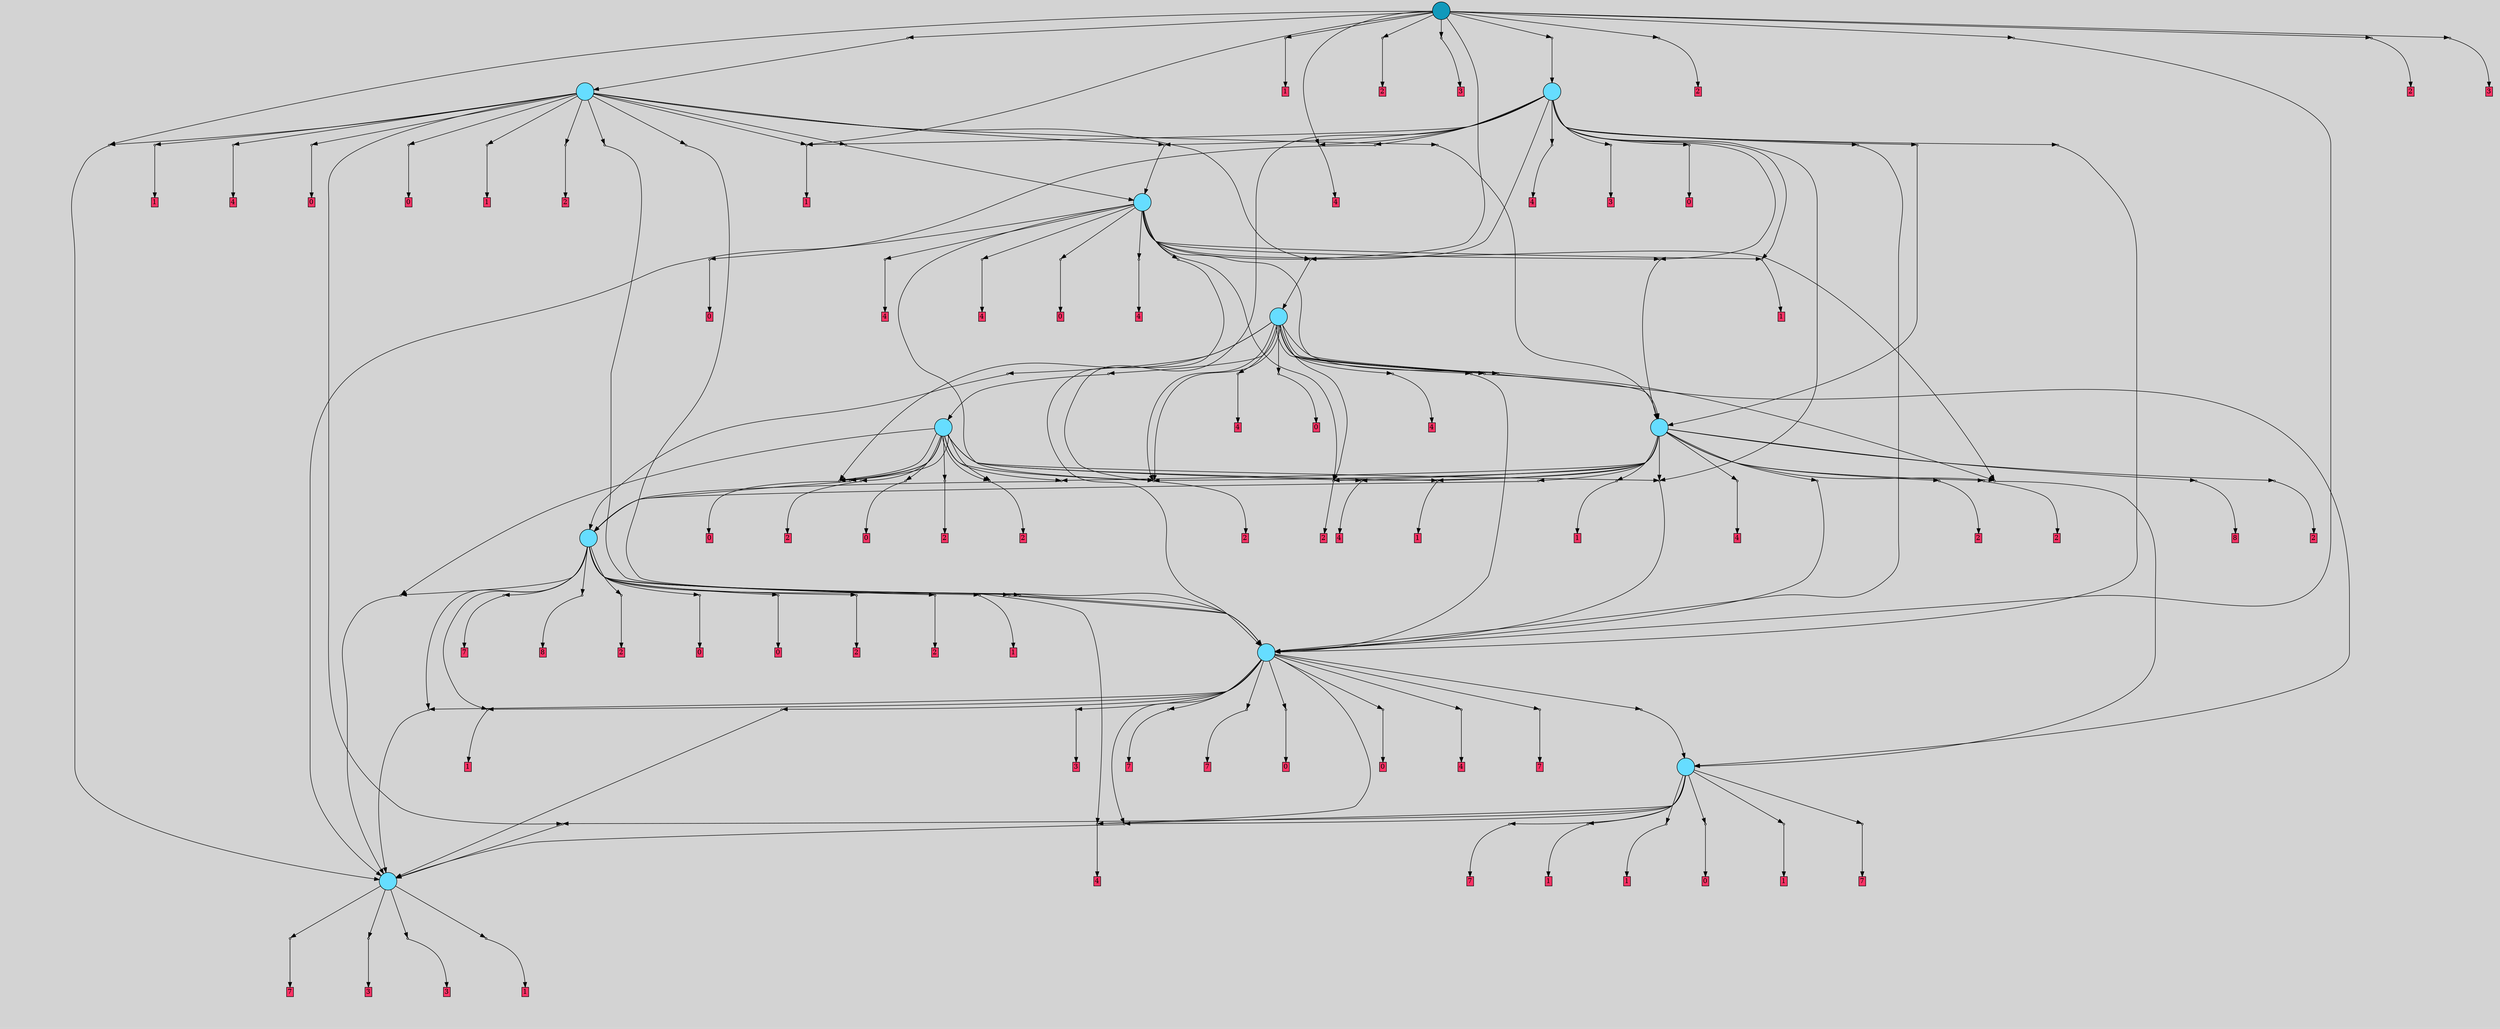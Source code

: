 // File exported with GEGELATI v1.3.1
// On the 2024-07-07 18:58:16
// With the MARL::MarlTPGGraphDotExporter
digraph{
	graph[pad = "0.212, 0.055" bgcolor = lightgray]
	node[shape=circle style = filled label = ""]
		T64 [fillcolor="#66ddff"]
		T113 [fillcolor="#66ddff"]
		T202 [fillcolor="#66ddff"]
		T379 [fillcolor="#66ddff"]
		T623 [fillcolor="#66ddff"]
		T662 [fillcolor="#66ddff"]
		T753 [fillcolor="#66ddff"]
		T783 [fillcolor="#66ddff"]
		T863 [fillcolor="#66ddff"]
		T940 [fillcolor="#66ddff"]
		T944 [fillcolor="#1199bb"]
		P23203 [fillcolor="#cccccc" shape=point] //
		I23203 [shape=box style=invis label="6|5&3|1#2|0&#92;n1|5&1|7#0|7&#92;n7|7&1|1#4|2&#92;n5|6&3|6#4|5&#92;n1|2&1|7#1|5&#92;n2|2&4|3#4|3&#92;n1|0&1|0#2|7&#92;n"]
		P23203 -> I23203[style=invis]
		A16063 [fillcolor="#ff3366" shape=box margin=0.03 width=0 height=0 label="7"]
		T64 -> P23203 -> A16063
		P23204 [fillcolor="#cccccc" shape=point] //
		I23204 [shape=box style=invis label="8|7&0|5#1|7&#92;n2|2&2|5#4|4&#92;n8|4&4|3#0|3&#92;n1|6&0|7#2|3&#92;n6|1&3|6#3|6&#92;n5|2&3|4#0|4&#92;n"]
		P23204 -> I23204[style=invis]
		A16064 [fillcolor="#ff3366" shape=box margin=0.03 width=0 height=0 label="3"]
		T64 -> P23204 -> A16064
		P23205 [fillcolor="#cccccc" shape=point] //
		I23205 [shape=box style=invis label="2|2&2|5#4|4&#92;n8|7&0|5#0|7&#92;n2|0&2|5#4|7&#92;n7|6&3|5#4|2&#92;n8|4&4|3#0|3&#92;n5|2&3|1#0|4&#92;n1|6&0|7#2|3&#92;n"]
		P23205 -> I23205[style=invis]
		A16065 [fillcolor="#ff3366" shape=box margin=0.03 width=0 height=0 label="3"]
		T64 -> P23205 -> A16065
		P23206 [fillcolor="#cccccc" shape=point] //
		I23206 [shape=box style=invis label="8|6&0|2#2|5&#92;n7|5&3|7#4|5&#92;n6|4&0|2#0|3&#92;n2|0&2|2#2|7&#92;n5|4&1|4#4|3&#92;n5|2&1|6#0|2&#92;n0|3&3|4#3|1&#92;n3|7&4|1#2|1&#92;n2|7&0|4#1|4&#92;n"]
		P23206 -> I23206[style=invis]
		A16066 [fillcolor="#ff3366" shape=box margin=0.03 width=0 height=0 label="1"]
		T64 -> P23206 -> A16066
		P23207 [fillcolor="#cccccc" shape=point] //
		I23207 [shape=box style=invis label="2|6&3|3#2|6&#92;n5|7&2|3#4|2&#92;n5|5&3|1#2|3&#92;n1|3&4|2#4|4&#92;n3|7&1|5#1|6&#92;n1|5&1|0#2|7&#92;n5|1&4|7#2|7&#92;n5|3&3|3#0|2&#92;n3|3&0|2#1|4&#92;n5|0&4|6#4|5&#92;n"]
		P23207 -> I23207[style=invis]
		A16067 [fillcolor="#ff3366" shape=box margin=0.03 width=0 height=0 label="7"]
		T113 -> P23207 -> A16067
		P23208 [fillcolor="#cccccc" shape=point] //
		I23208 [shape=box style=invis label="0|6&3|4#4|1&#92;n1|6&0|0#4|2&#92;n6|5&1|2#4|4&#92;n8|7&0|3#4|4&#92;n2|3&3|0#2|2&#92;n2|0&3|0#4|0&#92;n"]
		P23208 -> I23208[style=invis]
		T113 -> P23208 -> T64
		P23209 [fillcolor="#cccccc" shape=point] //
		I23209 [shape=box style=invis label="7|1&3|7#4|2&#92;n7|6&4|7#2|7&#92;n0|6&0|1#1|6&#92;n5|6&0|5#1|1&#92;n5|5&3|1#2|1&#92;n5|0&2|7#1|7&#92;n1|1&1|0#2|7&#92;n5|4&2|0#3|3&#92;n6|0&2|5#4|5&#92;n1|0&3|6#3|5&#92;n"]
		P23209 -> I23209[style=invis]
		A16068 [fillcolor="#ff3366" shape=box margin=0.03 width=0 height=0 label="7"]
		T113 -> P23209 -> A16068
		P23210 [fillcolor="#cccccc" shape=point] //
		I23210 [shape=box style=invis label="4|2&0|4#3|2&#92;n5|2&3|0#2|2&#92;n2|5&4|7#2|4&#92;n3|7&0|1#1|6&#92;n5|7&4|0#1|1&#92;n6|1&0|6#1|3&#92;n"]
		P23210 -> I23210[style=invis]
		A16069 [fillcolor="#ff3366" shape=box margin=0.03 width=0 height=0 label="1"]
		T113 -> P23210 -> A16069
		P23211 [fillcolor="#cccccc" shape=point] //
		I23211 [shape=box style=invis label="8|6&0|2#2|5&#92;n7|5&3|7#4|5&#92;n6|4&0|2#0|3&#92;n2|7&0|4#1|4&#92;n2|0&2|2#2|7&#92;n5|4&1|4#4|3&#92;n5|2&1|6#0|2&#92;n3|7&4|2#2|1&#92;n5|7&2|4#0|2&#92;n"]
		P23211 -> I23211[style=invis]
		A16070 [fillcolor="#ff3366" shape=box margin=0.03 width=0 height=0 label="1"]
		T113 -> P23211 -> A16070
		P23212 [fillcolor="#cccccc" shape=point] //
		I23212 [shape=box style=invis label="1|0&4|0#1|2&#92;n8|6&4|4#1|0&#92;n2|3&3|5#4|2&#92;n4|7&1|1#1|5&#92;n1|6&1|5#1|1&#92;n7|4&4|3#4|6&#92;n1|2&0|2#0|6&#92;n5|1&1|0#2|3&#92;n"]
		P23212 -> I23212[style=invis]
		T113 -> P23212 -> T64
		P23213 [fillcolor="#cccccc" shape=point] //
		I23213 [shape=box style=invis label="1|2&0|2#0|6&#92;n2|3&3|5#4|2&#92;n4|7&1|1#1|5&#92;n5|1&1|0#2|3&#92;n4|7&4|5#3|7&#92;n7|4&4|3#4|6&#92;n8|6&4|1#1|0&#92;n1|6&1|5#1|1&#92;n"]
		P23213 -> I23213[style=invis]
		A16071 [fillcolor="#ff3366" shape=box margin=0.03 width=0 height=0 label="0"]
		T113 -> P23213 -> A16071
		P23214 [fillcolor="#cccccc" shape=point] //
		I23214 [shape=box style=invis label="8|0&4|6#0|4&#92;n5|0&2|3#0|7&#92;n"]
		P23214 -> I23214[style=invis]
		A16072 [fillcolor="#ff3366" shape=box margin=0.03 width=0 height=0 label="1"]
		T113 -> P23214 -> A16072
		P23215 [fillcolor="#cccccc" shape=point] //
		I23215 [shape=box style=invis label="0|4&1|0#1|1&#92;n8|4&4|3#0|3&#92;n3|0&2|2#0|2&#92;n2|7&2|5#4|5&#92;n6|2&2|3#2|6&#92;n2|2&4|1#1|2&#92;n2|6&0|0#1|1&#92;n6|3&1|3#0|3&#92;n"]
		P23215 -> I23215[style=invis]
		A16073 [fillcolor="#ff3366" shape=box margin=0.03 width=0 height=0 label="4"]
		T113 -> P23215 -> A16073
		P23216 [fillcolor="#cccccc" shape=point] //
		I23216 [shape=box style=invis label="1|4&3|2#4|6&#92;n2|6&3|3#0|6&#92;n5|0&2|6#4|5&#92;n7|1&0|2#1|3&#92;n6|7&1|5#1|6&#92;n0|0&2|5#4|6&#92;n5|5&1|0#2|7&#92;n5|7&2|3#4|5&#92;n5|5&3|1#2|3&#92;n"]
		P23216 -> I23216[style=invis]
		A16074 [fillcolor="#ff3366" shape=box margin=0.03 width=0 height=0 label="7"]
		T202 -> P23216 -> A16074
		P23217 [fillcolor="#cccccc" shape=point] //
		I23217 [shape=box style=invis label="8|1&4|0#0|2&#92;n6|4&3|5#2|6&#92;n3|6&4|3#2|2&#92;n2|3&3|3#2|0&#92;n2|6&2|0#4|2&#92;n7|0&3|0#4|0&#92;n0|6&4|4#4|7&#92;n2|4&1|0#2|1&#92;n8|7&0|5#4|1&#92;n0|7&4|6#0|7&#92;n"]
		P23217 -> I23217[style=invis]
		T202 -> P23217 -> T113
		P23218 [fillcolor="#cccccc" shape=point] //
		I23218 [shape=box style=invis label="7|1&3|7#4|2&#92;n7|6&4|7#2|7&#92;n1|1&1|0#2|7&#92;n5|6&0|5#1|1&#92;n5|5&3|1#2|1&#92;n0|6&0|1#1|6&#92;n5|4&2|0#3|3&#92;n6|0&2|5#4|5&#92;n1|0&3|6#3|5&#92;n7|1&2|0#2|3&#92;n"]
		P23218 -> I23218[style=invis]
		A16075 [fillcolor="#ff3366" shape=box margin=0.03 width=0 height=0 label="7"]
		T202 -> P23218 -> A16075
		P23219 [fillcolor="#cccccc" shape=point] //
		I23219 [shape=box style=invis label="1|2&0|2#0|6&#92;n8|6&4|4#1|0&#92;n6|6&4|6#0|2&#92;n0|2&3|3#1|2&#92;n6|7&1|7#2|0&#92;n1|4&0|7#4|3&#92;n8|0&1|3#0|3&#92;n1|6&1|5#1|1&#92;n5|1&1|7#0|3&#92;n2|3&3|5#4|2&#92;n"]
		P23219 -> I23219[style=invis]
		T202 -> P23219 -> T64
		P23220 [fillcolor="#cccccc" shape=point] //
		I23220 [shape=box style=invis label="8|6&2|3#3|1&#92;n4|3&4|3#2|3&#92;n8|7&4|1#3|1&#92;n4|2&1|1#2|4&#92;n8|2&3|4#1|7&#92;n2|0&2|7#1|6&#92;n3|1&1|0#2|3&#92;n3|4&0|0#1|7&#92;n"]
		P23220 -> I23220[style=invis]
		A16076 [fillcolor="#ff3366" shape=box margin=0.03 width=0 height=0 label="0"]
		T202 -> P23220 -> A16076
		P23221 [fillcolor="#cccccc" shape=point] //
		I23221 [shape=box style=invis label="4|2&1|1#2|4&#92;n6|7&4|1#3|1&#92;n4|3&4|1#2|3&#92;n8|2&3|4#1|7&#92;n3|4&0|0#1|7&#92;n2|0&2|7#1|6&#92;n"]
		P23221 -> I23221[style=invis]
		A16077 [fillcolor="#ff3366" shape=box margin=0.03 width=0 height=0 label="0"]
		T202 -> P23221 -> A16077
		T202 -> P23215
		P23222 [fillcolor="#cccccc" shape=point] //
		I23222 [shape=box style=invis label="0|4&1|0#1|1&#92;n2|2&4|1#1|2&#92;n3|0&2|2#0|2&#92;n2|7&2|5#4|5&#92;n6|2&2|3#2|6&#92;n8|4&4|3#0|3&#92;n2|6&1|0#1|1&#92;n6|3&1|3#0|3&#92;n"]
		P23222 -> I23222[style=invis]
		A16078 [fillcolor="#ff3366" shape=box margin=0.03 width=0 height=0 label="4"]
		T202 -> P23222 -> A16078
		P23223 [fillcolor="#cccccc" shape=point] //
		I23223 [shape=box style=invis label="7|6&4|7#2|7&#92;n2|0&3|4#1|1&#92;n5|4&2|0#3|3&#92;n8|0&2|7#1|7&#92;n0|0&0|1#1|6&#92;n7|3&3|7#4|2&#92;n6|5&0|6#1|4&#92;n1|5&1|0#2|7&#92;n5|3&0|2#3|6&#92;n1|0&2|6#3|5&#92;n"]
		P23223 -> I23223[style=invis]
		A16079 [fillcolor="#ff3366" shape=box margin=0.03 width=0 height=0 label="7"]
		T202 -> P23223 -> A16079
		P23224 [fillcolor="#cccccc" shape=point] //
		I23224 [shape=box style=invis label="1|0&3|6#2|5&#92;n6|2&4|1#4|3&#92;n4|6&2|2#1|1&#92;n2|7&2|7#2|2&#92;n3|6&0|1#3|1&#92;n3|2&4|5#1|5&#92;n"]
		P23224 -> I23224[style=invis]
		A16080 [fillcolor="#ff3366" shape=box margin=0.03 width=0 height=0 label="3"]
		T202 -> P23224 -> A16080
		P23225 [fillcolor="#cccccc" shape=point] //
		I23225 [shape=box style=invis label="4|5&1|2#1|2&#92;n1|0&2|4#1|2&#92;n"]
		P23225 -> I23225[style=invis]
		A16081 [fillcolor="#ff3366" shape=box margin=0.03 width=0 height=0 label="1"]
		T202 -> P23225 -> A16081
		P23226 [fillcolor="#cccccc" shape=point] //
		I23226 [shape=box style=invis label="0|5&3|1#2|2&#92;n4|2&1|7#2|0&#92;n3|7&0|6#0|3&#92;n0|2&2|2#1|7&#92;n5|1&3|6#2|2&#92;n2|5&3|5#3|1&#92;n0|3&3|0#4|0&#92;n8|4&3|2#0|3&#92;n1|1&4|0#4|6&#92;n5|0&0|4#1|5&#92;n"]
		P23226 -> I23226[style=invis]
		T202 -> P23226 -> T64
		T202 -> P23208
		T379 -> P23219
		T379 -> P23215
		P23227 [fillcolor="#cccccc" shape=point] //
		I23227 [shape=box style=invis label="7|3&3|7#4|2&#92;n2|0&3|4#1|1&#92;n5|4&2|3#3|3&#92;n8|0&2|7#1|7&#92;n0|0&0|1#1|6&#92;n1|5&1|0#2|7&#92;n6|5&0|6#1|4&#92;n7|6&4|7#2|7&#92;n5|3&4|2#3|6&#92;n1|0&2|6#3|5&#92;n"]
		P23227 -> I23227[style=invis]
		A16082 [fillcolor="#ff3366" shape=box margin=0.03 width=0 height=0 label="7"]
		T379 -> P23227 -> A16082
		P23228 [fillcolor="#cccccc" shape=point] //
		I23228 [shape=box style=invis label="6|7&1|2#1|0&#92;n8|0&3|6#0|3&#92;n5|1&1|7#0|3&#92;n2|6&4|6#0|2&#92;n4|7&0|2#4|3&#92;n8|6&0|1#2|3&#92;n1|0&0|2#0|6&#92;n1|6&2|6#3|4&#92;n6|6&1|5#1|1&#92;n1|5&3|1#2|6&#92;n"]
		P23228 -> I23228[style=invis]
		T379 -> P23228 -> T64
		P23229 [fillcolor="#cccccc" shape=point] //
		I23229 [shape=box style=invis label="1|0&2|4#1|2&#92;n4|5&1|2#1|2&#92;n2|3&0|4#3|0&#92;n"]
		P23229 -> I23229[style=invis]
		A16083 [fillcolor="#ff3366" shape=box margin=0.03 width=0 height=0 label="8"]
		T379 -> P23229 -> A16083
		P23230 [fillcolor="#cccccc" shape=point] //
		I23230 [shape=box style=invis label="0|0&1|5#2|0&#92;n5|2&1|6#0|2&#92;n5|7&4|4#2|5&#92;n6|4&0|4#0|3&#92;n0|3&3|4#3|1&#92;n8|5&0|0#3|1&#92;n3|7&4|0#2|1&#92;n8|5&1|6#4|7&#92;n7|5&3|7#4|5&#92;n4|6&0|6#2|5&#92;n"]
		P23230 -> I23230[style=invis]
		A16084 [fillcolor="#ff3366" shape=box margin=0.03 width=0 height=0 label="2"]
		T379 -> P23230 -> A16084
		P23231 [fillcolor="#cccccc" shape=point] //
		I23231 [shape=box style=invis label="3|2&1|4#1|2&#92;n3|4&0|0#1|7&#92;n4|2&1|1#2|4&#92;n7|1&0|6#0|4&#92;n8|2&3|4#1|7&#92;n8|1&1|0#2|5&#92;n2|0&2|7#1|6&#92;n8|7&1|1#3|1&#92;n"]
		P23231 -> I23231[style=invis]
		A16085 [fillcolor="#ff3366" shape=box margin=0.03 width=0 height=0 label="0"]
		T379 -> P23231 -> A16085
		P23232 [fillcolor="#cccccc" shape=point] //
		I23232 [shape=box style=invis label="4|3&4|3#2|3&#92;n3|2&1|4#1|2&#92;n3|4&0|0#1|7&#92;n3|1&1|0#2|5&#92;n3|0&2|7#1|6&#92;n8|7&3|4#1|7&#92;n4|3&1|1#0|2&#92;n"]
		P23232 -> I23232[style=invis]
		A16086 [fillcolor="#ff3366" shape=box margin=0.03 width=0 height=0 label="0"]
		T379 -> P23232 -> A16086
		P23233 [fillcolor="#cccccc" shape=point] //
		I23233 [shape=box style=invis label="3|7&3|1#1|4&#92;n2|1&2|2#1|0&#92;n4|2&2|4#3|2&#92;n1|1&4|5#1|3&#92;n6|1&0|6#1|6&#92;n8|6&1|1#1|1&#92;n4|0&2|0#3|4&#92;n"]
		P23233 -> I23233[style=invis]
		T379 -> P23233 -> T202
		P23234 [fillcolor="#cccccc" shape=point] //
		I23234 [shape=box style=invis label="8|6&0|2#2|5&#92;n3|7&4|0#2|1&#92;n6|1&0|2#0|3&#92;n4|0&2|2#2|7&#92;n5|4&1|4#4|3&#92;n5|2&1|6#0|2&#92;n2|1&4|7#1|4&#92;n2|7&0|4#1|4&#92;n7|5&3|7#4|5&#92;n8|5&0|0#3|1&#92;n"]
		P23234 -> I23234[style=invis]
		A16087 [fillcolor="#ff3366" shape=box margin=0.03 width=0 height=0 label="2"]
		T379 -> P23234 -> A16087
		P23235 [fillcolor="#cccccc" shape=point] //
		I23235 [shape=box style=invis label="3|7&0|1#1|6&#92;n4|2&0|4#1|2&#92;n1|2&3|4#4|0&#92;n2|5&4|7#2|4&#92;n6|0&1|0#2|5&#92;n5|6&1|1#0|1&#92;n6|1&0|6#1|3&#92;n"]
		P23235 -> I23235[style=invis]
		T379 -> P23235 -> T202
		T379 -> P23225
		P23236 [fillcolor="#cccccc" shape=point] //
		I23236 [shape=box style=invis label="0|0&1|5#2|0&#92;n5|2&1|6#0|2&#92;n6|4&3|2#0|3&#92;n0|5&3|7#4|5&#92;n3|7&4|0#2|1&#92;n2|7&0|4#1|4&#92;n0|3&3|4#3|1&#92;n8|5&1|6#4|7&#92;n8|5&0|0#3|1&#92;n4|6&0|6#2|5&#92;n"]
		P23236 -> I23236[style=invis]
		A16088 [fillcolor="#ff3366" shape=box margin=0.03 width=0 height=0 label="2"]
		T379 -> P23236 -> A16088
		P23237 [fillcolor="#cccccc" shape=point] //
		I23237 [shape=box style=invis label="3|2&2|6#3|6&#92;n7|5&4|1#1|1&#92;n7|1&3|5#0|3&#92;n0|4&1|6#1|4&#92;n6|3&3|6#0|1&#92;n4|5&0|5#3|0&#92;n0|0&1|7#4|0&#92;n"]
		P23237 -> I23237[style=invis]
		A16089 [fillcolor="#ff3366" shape=box margin=0.03 width=0 height=0 label="1"]
		T379 -> P23237 -> A16089
		P23238 [fillcolor="#cccccc" shape=point] //
		I23238 [shape=box style=invis label="2|0&1|5#4|0&#92;n8|5&0|0#1|2&#92;n2|6&1|3#4|1&#92;n6|5&1|2#4|4&#92;n"]
		P23238 -> I23238[style=invis]
		T623 -> P23238 -> T379
		P23239 [fillcolor="#cccccc" shape=point] //
		I23239 [shape=box style=invis label="4|0&0|1#1|1&#92;n5|5&3|5#3|6&#92;n0|0&2|5#3|0&#92;n8|6&4|7#4|1&#92;n"]
		P23239 -> I23239[style=invis]
		A16090 [fillcolor="#ff3366" shape=box margin=0.03 width=0 height=0 label="4"]
		T623 -> P23239 -> A16090
		P23240 [fillcolor="#cccccc" shape=point] //
		I23240 [shape=box style=invis label="4|6&2|1#0|2&#92;n3|3&0|0#1|5&#92;n2|7&2|7#1|6&#92;n2|0&1|0#1|5&#92;n"]
		P23240 -> I23240[style=invis]
		A16091 [fillcolor="#ff3366" shape=box margin=0.03 width=0 height=0 label="0"]
		T623 -> P23240 -> A16091
		P23241 [fillcolor="#cccccc" shape=point] //
		I23241 [shape=box style=invis label="5|4&1|6#0|2&#92;n7|5&3|7#4|5&#92;n6|3&0|2#0|3&#92;n2|7&3|5#2|2&#92;n5|4&1|4#4|3&#92;n2|0&2|2#2|6&#92;n4|2&3|4#2|1&#92;n2|7&0|4#1|4&#92;n8|6&0|2#2|5&#92;n"]
		P23241 -> I23241[style=invis]
		A16092 [fillcolor="#ff3366" shape=box margin=0.03 width=0 height=0 label="2"]
		T623 -> P23241 -> A16092
		P23242 [fillcolor="#cccccc" shape=point] //
		I23242 [shape=box style=invis label="0|5&0|3#1|2&#92;n7|0&4|1#1|1&#92;n4|6&1|0#2|2&#92;n2|1&1|6#3|3&#92;n4|2&3|6#4|4&#92;n"]
		P23242 -> I23242[style=invis]
		A16093 [fillcolor="#ff3366" shape=box margin=0.03 width=0 height=0 label="1"]
		T623 -> P23242 -> A16093
		P23243 [fillcolor="#cccccc" shape=point] //
		I23243 [shape=box style=invis label="1|6&2|3#2|6&#92;n6|0&1|0#1|5&#92;n7|4&1|7#2|1&#92;n5|6&4|1#3|7&#92;n"]
		P23243 -> I23243[style=invis]
		A16094 [fillcolor="#ff3366" shape=box margin=0.03 width=0 height=0 label="0"]
		T623 -> P23243 -> A16094
		P23244 [fillcolor="#cccccc" shape=point] //
		I23244 [shape=box style=invis label="6|4&0|7#3|7&#92;n7|2&0|3#2|3&#92;n2|0&2|3#3|4&#92;n5|2&0|4#1|2&#92;n3|2&4|4#4|4&#92;n2|6&1|1#4|2&#92;n3|7&0|2#1|6&#92;n5|6&1|5#3|6&#92;n2|7&2|7#2|4&#92;n"]
		P23244 -> I23244[style=invis]
		T623 -> P23244 -> T202
		P23245 [fillcolor="#cccccc" shape=point] //
		I23245 [shape=box style=invis label="8|6&0|2#2|5&#92;n0|3&3|4#3|1&#92;n5|7&1|6#3|1&#92;n6|4&0|2#0|3&#92;n2|0&2|2#2|7&#92;n5|4&1|4#4|3&#92;n8|5&0|0#3|1&#92;n2|7&0|5#1|4&#92;n7|5&3|7#4|5&#92;n3|7&4|0#2|1&#92;n"]
		P23245 -> I23245[style=invis]
		A16095 [fillcolor="#ff3366" shape=box margin=0.03 width=0 height=0 label="2"]
		T623 -> P23245 -> A16095
		T623 -> P23240
		P23246 [fillcolor="#cccccc" shape=point] //
		I23246 [shape=box style=invis label="0|0&3|7#2|7&#92;n7|7&2|7#1|5&#92;n5|0&3|1#3|7&#92;n3|6&4|0#3|7&#92;n3|5&0|0#4|4&#92;n5|4&1|7#4|3&#92;n2|0&4|2#2|7&#92;n6|4&1|2#2|0&#92;n7|6&2|5#2|7&#92;n5|4&3|5#3|6&#92;n"]
		P23246 -> I23246[style=invis]
		A16096 [fillcolor="#ff3366" shape=box margin=0.03 width=0 height=0 label="2"]
		T623 -> P23246 -> A16096
		T623 -> P23240
		P23247 [fillcolor="#cccccc" shape=point] //
		I23247 [shape=box style=invis label="6|4&1|4#4|1&#92;n8|7&4|1#3|4&#92;n8|6&0|2#0|5&#92;n7|4&3|0#3|4&#92;n0|3&3|4#3|2&#92;n8|2&1|4#0|2&#92;n2|7&0|4#1|4&#92;n2|0&2|2#3|4&#92;n3|7&4|0#2|1&#92;n1|4&1|2#1|0&#92;n"]
		P23247 -> I23247[style=invis]
		A16097 [fillcolor="#ff3366" shape=box margin=0.03 width=0 height=0 label="2"]
		T623 -> P23247 -> A16097
		P23248 [fillcolor="#cccccc" shape=point] //
		I23248 [shape=box style=invis label="8|5&0|0#1|2&#92;n2|0&1|5#4|0&#92;n0|6&1|3#4|1&#92;n6|5&1|2#4|4&#92;n"]
		P23248 -> I23248[style=invis]
		T623 -> P23248 -> T379
		T623 -> P23247
		T623 -> P23228
		T662 -> P23238
		P23249 [fillcolor="#cccccc" shape=point] //
		I23249 [shape=box style=invis label="0|2&4|4#4|7&#92;n3|6&4|3#1|2&#92;n8|5&3|7#0|7&#92;n1|3&1|3#3|5&#92;n8|4&1|0#3|0&#92;n6|1&1|2#2|1&#92;n4|0&2|4#2|0&#92;n"]
		P23249 -> I23249[style=invis]
		T662 -> P23249 -> T113
		T662 -> P23242
		P23250 [fillcolor="#cccccc" shape=point] //
		I23250 [shape=box style=invis label="2|5&4|7#0|1&#92;n7|3&1|2#0|2&#92;n3|0&1|7#1|2&#92;n4|5&2|2#2|7&#92;n8|3&0|0#3|4&#92;n8|4&0|2#2|5&#92;n7|1&1|5#0|1&#92;n7|1&1|2#3|4&#92;n"]
		P23250 -> I23250[style=invis]
		A16098 [fillcolor="#ff3366" shape=box margin=0.03 width=0 height=0 label="2"]
		T662 -> P23250 -> A16098
		P23251 [fillcolor="#cccccc" shape=point] //
		I23251 [shape=box style=invis label="8|1&4|2#2|7&#92;n8|2&1|4#3|2&#92;n8|2&0|5#4|2&#92;n6|7&4|4#4|1&#92;n7|1&0|5#2|7&#92;n2|0&2|2#0|4&#92;n6|0&2|4#3|7&#92;n3|1&2|3#0|2&#92;n1|2&3|2#3|0&#92;n"]
		P23251 -> I23251[style=invis]
		A16099 [fillcolor="#ff3366" shape=box margin=0.03 width=0 height=0 label="2"]
		T662 -> P23251 -> A16099
		P23252 [fillcolor="#cccccc" shape=point] //
		I23252 [shape=box style=invis label="0|6&1|3#4|1&#92;n1|0&1|5#0|0&#92;n8|1&3|0#4|5&#92;n6|4&1|2#4|4&#92;n"]
		P23252 -> I23252[style=invis]
		T662 -> P23252 -> T379
		T662 -> P23246
		P23253 [fillcolor="#cccccc" shape=point] //
		I23253 [shape=box style=invis label="6|1&0|6#3|3&#92;n4|4&0|1#4|2&#92;n5|6&1|1#0|1&#92;n2|5&4|7#2|4&#92;n1|2&3|4#4|4&#92;n3|7&0|1#1|6&#92;n"]
		P23253 -> I23253[style=invis]
		T662 -> P23253 -> T202
		P23254 [fillcolor="#cccccc" shape=point] //
		I23254 [shape=box style=invis label="0|2&3|3#1|2&#92;n1|2&0|2#0|6&#92;n3|3&3|6#3|6&#92;n6|6&4|6#0|2&#92;n6|7&1|7#2|0&#92;n1|4&0|7#4|3&#92;n8|1&1|3#0|3&#92;n1|6&1|5#1|1&#92;n5|1&1|7#0|3&#92;n2|3&3|5#4|6&#92;n"]
		P23254 -> I23254[style=invis]
		A16100 [fillcolor="#ff3366" shape=box margin=0.03 width=0 height=0 label="8"]
		T662 -> P23254 -> A16100
		P23255 [fillcolor="#cccccc" shape=point] //
		I23255 [shape=box style=invis label="3|7&4|0#4|1&#92;n1|6&0|2#2|5&#92;n3|3&4|5#3|6&#92;n5|2&4|0#3|1&#92;n5|2&1|6#0|2&#92;n1|0&4|7#3|7&#92;n2|7&0|4#1|4&#92;n7|5&3|7#4|5&#92;n5|7&1|3#0|5&#92;n2|1&4|7#1|4&#92;n"]
		P23255 -> I23255[style=invis]
		A16101 [fillcolor="#ff3366" shape=box margin=0.03 width=0 height=0 label="2"]
		T662 -> P23255 -> A16101
		T662 -> P23239
		P23256 [fillcolor="#cccccc" shape=point] //
		I23256 [shape=box style=invis label="5|4&1|6#0|2&#92;n7|5&3|7#4|5&#92;n2|7&3|5#3|2&#92;n1|5&2|1#1|5&#92;n2|0&4|5#2|6&#92;n4|2&3|4#2|3&#92;n6|3&0|2#0|3&#92;n2|7&0|4#0|4&#92;n0|6&1|3#4|5&#92;n0|7&1|7#2|0&#92;n"]
		P23256 -> I23256[style=invis]
		A16102 [fillcolor="#ff3366" shape=box margin=0.03 width=0 height=0 label="2"]
		T662 -> P23256 -> A16102
		T662 -> P23244
		P23257 [fillcolor="#cccccc" shape=point] //
		I23257 [shape=box style=invis label="7|0&3|5#0|0&#92;n0|3&4|0#3|2&#92;n8|6&1|0#3|0&#92;n3|1&4|3#0|6&#92;n2|7&2|6#1|5&#92;n1|3&3|1#2|7&#92;n"]
		P23257 -> I23257[style=invis]
		A16103 [fillcolor="#ff3366" shape=box margin=0.03 width=0 height=0 label="1"]
		T662 -> P23257 -> A16103
		P23258 [fillcolor="#cccccc" shape=point] //
		I23258 [shape=box style=invis label="2|6&0|0#1|1&#92;n0|4&1|0#1|1&#92;n3|0&2|2#0|2&#92;n8|4&4|3#0|6&#92;n2|2&4|1#1|7&#92;n2|7&2|5#4|5&#92;n"]
		P23258 -> I23258[style=invis]
		A16104 [fillcolor="#ff3366" shape=box margin=0.03 width=0 height=0 label="4"]
		T662 -> P23258 -> A16104
		T753 -> P23240
		P23259 [fillcolor="#cccccc" shape=point] //
		I23259 [shape=box style=invis label="8|4&4|5#2|4&#92;n8|4&1|0#3|0&#92;n6|1&1|2#2|1&#92;n1|3&1|3#3|5&#92;n4|0&2|4#2|0&#92;n0|0&0|6#2|3&#92;n2|5&3|7#0|7&#92;n3|6&4|3#1|2&#92;n"]
		P23259 -> I23259[style=invis]
		T753 -> P23259 -> T113
		P23260 [fillcolor="#cccccc" shape=point] //
		I23260 [shape=box style=invis label="8|2&1|4#0|2&#92;n0|3&3|3#4|2&#92;n2|4&4|6#3|1&#92;n2|0&2|1#3|4&#92;n5|3&1|6#2|3&#92;n7|4&3|0#3|4&#92;n3|2&4|0#2|1&#92;n2|7&0|4#1|4&#92;n4|1&3|3#0|6&#92;n"]
		P23260 -> I23260[style=invis]
		T753 -> P23260 -> T662
		T753 -> P23246
		P23261 [fillcolor="#cccccc" shape=point] //
		I23261 [shape=box style=invis label="4|0&0|1#1|1&#92;n8|5&4|7#4|1&#92;n1|5&2|6#1|7&#92;n0|0&2|5#3|0&#92;n5|5&3|5#3|5&#92;n"]
		P23261 -> I23261[style=invis]
		A16105 [fillcolor="#ff3366" shape=box margin=0.03 width=0 height=0 label="4"]
		T753 -> P23261 -> A16105
		T753 -> P23256
		P23262 [fillcolor="#cccccc" shape=point] //
		I23262 [shape=box style=invis label="7|0&3|1#1|0&#92;n0|7&0|1#3|5&#92;n2|6&1|1#4|2&#92;n8|2&0|7#0|2&#92;n4|4&1|5#3|6&#92;n4|6&0|6#2|6&#92;n2|5&3|2#2|2&#92;n3|1&4|2#4|2&#92;n2|5&0|2#3|1&#92;n"]
		P23262 -> I23262[style=invis]
		T753 -> P23262 -> T202
		T753 -> P23246
		P23263 [fillcolor="#cccccc" shape=point] //
		I23263 [shape=box style=invis label="2|0&1|5#4|0&#92;n6|5&1|2#4|3&#92;n8|5&0|0#1|2&#92;n"]
		P23263 -> I23263[style=invis]
		T753 -> P23263 -> T379
		T753 -> P23260
		P23264 [fillcolor="#cccccc" shape=point] //
		I23264 [shape=box style=invis label="0|6&1|0#1|1&#92;n2|7&2|5#4|5&#92;n8|4&4|3#0|3&#92;n3|0&2|2#0|2&#92;n8|2&0|0#3|3&#92;n6|2&2|3#2|6&#92;n2|2&4|1#1|7&#92;n"]
		P23264 -> I23264[style=invis]
		A16106 [fillcolor="#ff3366" shape=box margin=0.03 width=0 height=0 label="4"]
		T753 -> P23264 -> A16106
		T753 -> P23249
		P23265 [fillcolor="#cccccc" shape=point] //
		I23265 [shape=box style=invis label="4|6&2|1#0|2&#92;n3|3&0|0#3|5&#92;n2|7&2|7#1|6&#92;n2|0&1|0#1|5&#92;n6|3&2|6#3|1&#92;n"]
		P23265 -> I23265[style=invis]
		A16107 [fillcolor="#ff3366" shape=box margin=0.03 width=0 height=0 label="0"]
		T753 -> P23265 -> A16107
		P23266 [fillcolor="#cccccc" shape=point] //
		I23266 [shape=box style=invis label="4|4&4|5#1|7&#92;n2|0&3|4#4|3&#92;n7|5&2|6#2|1&#92;n3|3&0|0#1|5&#92;n"]
		P23266 -> I23266[style=invis]
		T753 -> P23266 -> T623
		P23267 [fillcolor="#cccccc" shape=point] //
		I23267 [shape=box style=invis label="2|0&1|0#1|5&#92;n2|7&2|7#1|6&#92;n3|3&0|0#1|2&#92;n"]
		P23267 -> I23267[style=invis]
		A16108 [fillcolor="#ff3366" shape=box margin=0.03 width=0 height=0 label="0"]
		T783 -> P23267 -> A16108
		T783 -> P23259
		P23268 [fillcolor="#cccccc" shape=point] //
		I23268 [shape=box style=invis label="7|0&2|1#1|1&#92;n0|5&0|3#1|2&#92;n4|6&1|0#2|2&#92;n2|1&1|6#3|3&#92;n"]
		P23268 -> I23268[style=invis]
		A16109 [fillcolor="#ff3366" shape=box margin=0.03 width=0 height=0 label="1"]
		T783 -> P23268 -> A16109
		P23269 [fillcolor="#cccccc" shape=point] //
		I23269 [shape=box style=invis label="8|2&0|4#0|2&#92;n0|3&3|3#4|2&#92;n2|4&4|6#3|1&#92;n2|7&0|4#1|4&#92;n5|3&1|6#2|3&#92;n7|4&3|0#3|4&#92;n3|2&4|0#2|1&#92;n2|0&2|1#3|4&#92;n4|1&3|3#0|6&#92;n"]
		P23269 -> I23269[style=invis]
		T783 -> P23269 -> T662
		P23270 [fillcolor="#cccccc" shape=point] //
		I23270 [shape=box style=invis label="4|0&0|1#1|1&#92;n8|5&4|7#4|1&#92;n0|0&2|5#3|0&#92;n5|5&3|5#3|6&#92;n"]
		P23270 -> I23270[style=invis]
		A16110 [fillcolor="#ff3366" shape=box margin=0.03 width=0 height=0 label="4"]
		T783 -> P23270 -> A16110
		T783 -> P23256
		P23271 [fillcolor="#cccccc" shape=point] //
		I23271 [shape=box style=invis label="7|0&3|1#1|0&#92;n2|6&1|1#4|2&#92;n5|0&2|7#0|2&#92;n0|7&0|1#3|5&#92;n8|1&0|3#3|3&#92;n8|2&0|7#0|2&#92;n3|1&4|2#4|2&#92;n4|6&0|6#2|6&#92;n2|4&3|2#2|2&#92;n4|4&1|2#3|6&#92;n"]
		P23271 -> I23271[style=invis]
		T783 -> P23271 -> T202
		T783 -> P23246
		P23272 [fillcolor="#cccccc" shape=point] //
		I23272 [shape=box style=invis label="2|2&4|1#1|7&#92;n4|7&2|5#4|5&#92;n8|4&1|3#0|5&#92;n3|0&2|2#0|2&#92;n8|4&4|3#0|3&#92;n6|2&2|3#3|6&#92;n2|6&0|0#1|1&#92;n0|4&1|0#1|1&#92;n"]
		P23272 -> I23272[style=invis]
		A16111 [fillcolor="#ff3366" shape=box margin=0.03 width=0 height=0 label="4"]
		T783 -> P23272 -> A16111
		P23273 [fillcolor="#cccccc" shape=point] //
		I23273 [shape=box style=invis label="5|2&1|7#4|7&#92;n2|0&4|5#4|0&#92;n3|1&3|3#3|1&#92;n6|7&0|0#0|1&#92;n8|7&4|6#1|2&#92;n"]
		P23273 -> I23273[style=invis]
		T783 -> P23273 -> T753
		P23274 [fillcolor="#cccccc" shape=point] //
		I23274 [shape=box style=invis label="8|1&3|4#1|7&#92;n2|0&2|7#1|6&#92;n4|2&1|1#2|4&#92;n4|3&4|5#4|3&#92;n4|4&0|0#1|7&#92;n0|1&3|1#4|3&#92;n7|0&4|7#4|4&#92;n"]
		P23274 -> I23274[style=invis]
		A16112 [fillcolor="#ff3366" shape=box margin=0.03 width=0 height=0 label="0"]
		T783 -> P23274 -> A16112
		P23275 [fillcolor="#cccccc" shape=point] //
		I23275 [shape=box style=invis label="4|4&0|1#1|1&#92;n3|4&4|7#4|1&#92;n0|0&2|5#3|0&#92;n8|5&4|7#4|1&#92;n5|5&3|5#3|6&#92;n"]
		P23275 -> I23275[style=invis]
		A16113 [fillcolor="#ff3366" shape=box margin=0.03 width=0 height=0 label="4"]
		T783 -> P23275 -> A16113
		T783 -> P23249
		T863 -> P23268
		P23276 [fillcolor="#cccccc" shape=point] //
		I23276 [shape=box style=invis label="8|2&0|4#0|2&#92;n0|3&3|3#4|2&#92;n2|4&4|6#3|1&#92;n2|7&0|4#1|2&#92;n2|0&2|1#3|4&#92;n5|3&1|6#2|3&#92;n7|4&3|0#3|4&#92;n7|6&2|0#2|6&#92;n4|1&3|3#0|6&#92;n"]
		P23276 -> I23276[style=invis]
		T863 -> P23276 -> T662
		P23277 [fillcolor="#cccccc" shape=point] //
		I23277 [shape=box style=invis label="2|0&0|1#4|1&#92;n4|0&4|0#4|0&#92;n"]
		P23277 -> I23277[style=invis]
		A16114 [fillcolor="#ff3366" shape=box margin=0.03 width=0 height=0 label="4"]
		T863 -> P23277 -> A16114
		P23278 [fillcolor="#cccccc" shape=point] //
		I23278 [shape=box style=invis label="5|0&2|7#0|2&#92;n2|6&1|1#4|2&#92;n7|0&3|1#1|0&#92;n0|7&0|1#3|5&#92;n8|1&0|3#3|3&#92;n8|2&4|7#0|2&#92;n3|1&4|2#4|2&#92;n4|6&0|6#2|6&#92;n2|4&3|2#2|2&#92;n4|4&1|2#3|6&#92;n"]
		P23278 -> I23278[style=invis]
		T863 -> P23278 -> T202
		T863 -> P23246
		P23279 [fillcolor="#cccccc" shape=point] //
		I23279 [shape=box style=invis label="2|2&4|1#4|7&#92;n4|7&2|5#4|5&#92;n3|0&2|2#0|2&#92;n8|4&1|3#0|5&#92;n6|0&3|4#1|5&#92;n2|6&0|0#1|1&#92;n0|2&3|3#0|6&#92;n6|2&2|3#3|6&#92;n8|4&4|3#0|3&#92;n0|4&1|0#1|1&#92;n"]
		P23279 -> I23279[style=invis]
		A16115 [fillcolor="#ff3366" shape=box margin=0.03 width=0 height=0 label="4"]
		T863 -> P23279 -> A16115
		T863 -> P23273
		P23280 [fillcolor="#cccccc" shape=point] //
		I23280 [shape=box style=invis label="1|1&0|1#0|0&#92;n5|5&2|0#3|4&#92;n3|0&4|0#3|0&#92;n6|4&0|5#0|6&#92;n5|1&4|3#2|2&#92;n0|6&1|6#3|5&#92;n8|0&2|5#3|1&#92;n"]
		P23280 -> I23280[style=invis]
		A16116 [fillcolor="#ff3366" shape=box margin=0.03 width=0 height=0 label="3"]
		T863 -> P23280 -> A16116
		T863 -> P23244
		P23281 [fillcolor="#cccccc" shape=point] //
		I23281 [shape=box style=invis label="1|3&3|1#2|7&#92;n3|3&4|3#0|6&#92;n8|6&1|0#3|0&#92;n0|3&4|0#3|2&#92;n2|7&2|6#1|5&#92;n0|0&3|5#0|0&#92;n"]
		P23281 -> I23281[style=invis]
		A16117 [fillcolor="#ff3366" shape=box margin=0.03 width=0 height=0 label="1"]
		T863 -> P23281 -> A16117
		T863 -> P23269
		P23282 [fillcolor="#cccccc" shape=point] //
		I23282 [shape=box style=invis label="5|7&1|3#2|1&#92;n2|6&2|7#1|6&#92;n2|0&0|6#1|5&#92;n3|7&0|3#1|2&#92;n"]
		P23282 -> I23282[style=invis]
		A16118 [fillcolor="#ff3366" shape=box margin=0.03 width=0 height=0 label="0"]
		T863 -> P23282 -> A16118
		P23283 [fillcolor="#cccccc" shape=point] //
		I23283 [shape=box style=invis label="5|5&3|5#3|6&#92;n4|4&0|1#1|1&#92;n0|0&2|5#3|0&#92;n3|0&2|6#0|1&#92;n2|5&4|7#4|1&#92;n6|3&3|3#4|1&#92;n3|4&4|7#4|1&#92;n"]
		P23283 -> I23283[style=invis]
		T863 -> P23283 -> T783
		P23284 [fillcolor="#cccccc" shape=point] //
		I23284 [shape=box style=invis label="0|6&3|4#4|1&#92;n1|6&0|2#4|2&#92;n2|0&3|0#4|0&#92;n2|3&3|0#2|2&#92;n6|5&1|2#4|4&#92;n"]
		P23284 -> I23284[style=invis]
		T863 -> P23284 -> T64
		P23285 [fillcolor="#cccccc" shape=point] //
		I23285 [shape=box style=invis label="2|7&2|7#2|0&#92;n7|3&0|3#3|3&#92;n2|0&2|3#3|4&#92;n2|6&1|1#4|2&#92;n3|7&0|2#1|6&#92;n6|4&0|7#3|7&#92;n2|2&0|4#1|2&#92;n0|4&2|2#3|6&#92;n0|0&4|1#2|2&#92;n"]
		P23285 -> I23285[style=invis]
		T863 -> P23285 -> T202
		P23286 [fillcolor="#cccccc" shape=point] //
		I23286 [shape=box style=invis label="2|6&4|4#2|4&#92;n0|0&0|4#3|0&#92;n5|4&3|3#0|3&#92;n"]
		P23286 -> I23286[style=invis]
		A16119 [fillcolor="#ff3366" shape=box margin=0.03 width=0 height=0 label="1"]
		T940 -> P23286 -> A16119
		P23287 [fillcolor="#cccccc" shape=point] //
		I23287 [shape=box style=invis label="8|3&0|6#3|4&#92;n2|2&3|6#0|0&#92;n7|0&0|7#1|0&#92;n1|4&1|3#4|1&#92;n7|4&4|3#3|3&#92;n5|0&2|7#0|2&#92;n6|7&0|6#2|6&#92;n2|4&2|1#4|2&#92;n0|7&0|1#3|5&#92;n"]
		P23287 -> I23287[style=invis]
		T940 -> P23287 -> T202
		P23288 [fillcolor="#cccccc" shape=point] //
		I23288 [shape=box style=invis label="2|2&4|1#4|7&#92;n8|4&4|3#0|3&#92;n6|4&3|2#1|5&#92;n2|6&0|0#1|1&#92;n4|7&2|5#0|5&#92;n0|4&1|0#1|2&#92;n6|2&2|3#3|6&#92;n3|0&2|2#0|2&#92;n8|4&1|3#0|5&#92;n0|3&4|2#4|1&#92;n"]
		P23288 -> I23288[style=invis]
		A16120 [fillcolor="#ff3366" shape=box margin=0.03 width=0 height=0 label="4"]
		T940 -> P23288 -> A16120
		T940 -> P23273
		P23289 [fillcolor="#cccccc" shape=point] //
		I23289 [shape=box style=invis label="8|2&2|4#0|2&#92;n2|7&0|4#1|4&#92;n0|3&3|3#4|2&#92;n2|4&4|0#3|1&#92;n3|2&3|2#0|5&#92;n5|3&1|6#2|3&#92;n7|4&3|0#3|4&#92;n3|2&4|0#2|1&#92;n4|1&3|3#0|6&#92;n8|5&4|5#4|2&#92;n"]
		P23289 -> I23289[style=invis]
		T940 -> P23289 -> T662
		P23290 [fillcolor="#cccccc" shape=point] //
		I23290 [shape=box style=invis label="5|7&1|3#2|1&#92;n4|3&1|6#3|1&#92;n2|6&2|7#1|6&#92;n2|0&0|6#1|5&#92;n3|7&0|3#1|2&#92;n"]
		P23290 -> I23290[style=invis]
		A16121 [fillcolor="#ff3366" shape=box margin=0.03 width=0 height=0 label="0"]
		T940 -> P23290 -> A16121
		P23291 [fillcolor="#cccccc" shape=point] //
		I23291 [shape=box style=invis label="0|6&3|4#4|1&#92;n1|6&0|2#4|2&#92;n6|5&1|2#4|4&#92;n2|0&3|0#4|1&#92;n"]
		P23291 -> I23291[style=invis]
		T940 -> P23291 -> T64
		P23292 [fillcolor="#cccccc" shape=point] //
		I23292 [shape=box style=invis label="2|7&2|7#2|0&#92;n0|0&4|1#2|2&#92;n2|0&2|3#3|6&#92;n2|6&1|1#4|2&#92;n3|7&0|2#1|6&#92;n0|3&4|4#1|2&#92;n7|3&0|1#3|3&#92;n0|4&2|2#3|6&#92;n2|2&0|4#1|2&#92;n"]
		P23292 -> I23292[style=invis]
		A16122 [fillcolor="#ff3366" shape=box margin=0.03 width=0 height=0 label="0"]
		T940 -> P23292 -> A16122
		P23293 [fillcolor="#cccccc" shape=point] //
		I23293 [shape=box style=invis label="2|1&1|6#3|1&#92;n4|6&1|0#2|2&#92;n0|5&0|3#1|2&#92;n"]
		P23293 -> I23293[style=invis]
		A16123 [fillcolor="#ff3366" shape=box margin=0.03 width=0 height=0 label="1"]
		T940 -> P23293 -> A16123
		P23294 [fillcolor="#cccccc" shape=point] //
		I23294 [shape=box style=invis label="0|1&4|2#0|1&#92;n5|4&1|3#4|7&#92;n0|5&1|3#4|5&#92;n5|0&4|2#0|3&#92;n4|4&3|4#2|3&#92;n7|4&3|7#4|5&#92;n5|1&1|6#0|2&#92;n2|5&3|5#3|1&#92;n"]
		P23294 -> I23294[style=invis]
		A16124 [fillcolor="#ff3366" shape=box margin=0.03 width=0 height=0 label="2"]
		T940 -> P23294 -> A16124
		T940 -> P23283
		P23295 [fillcolor="#cccccc" shape=point] //
		I23295 [shape=box style=invis label="2|5&4|7#4|1&#92;n3|0&4|0#4|2&#92;n4|4&0|1#1|4&#92;n"]
		P23295 -> I23295[style=invis]
		T940 -> P23295 -> T783
		T940 -> P23212
		P23296 [fillcolor="#cccccc" shape=point] //
		I23296 [shape=box style=invis label="4|4&3|2#3|6&#92;n8|1&0|3#3|3&#92;n8|2&4|7#0|2&#92;n2|6&1|1#4|2&#92;n0|7&0|1#3|5&#92;n7|0&3|1#1|0&#92;n3|1&2|2#3|2&#92;n6|5&3|4#0|6&#92;n4|6&0|5#2|6&#92;n5|0&2|7#0|2&#92;n"]
		P23296 -> I23296[style=invis]
		T940 -> P23296 -> T202
		T940 -> P23281
		P23297 [fillcolor="#cccccc" shape=point] //
		I23297 [shape=box style=invis label="0|5&0|3#1|2&#92;n4|6&1|0#2|2&#92;n2|1&1|6#3|3&#92;n4|0&2|3#1|0&#92;n3|2&1|0#0|7&#92;n"]
		P23297 -> I23297[style=invis]
		A16125 [fillcolor="#ff3366" shape=box margin=0.03 width=0 height=0 label="1"]
		T944 -> P23297 -> A16125
		P23298 [fillcolor="#cccccc" shape=point] //
		I23298 [shape=box style=invis label="0|0&3|7#2|7&#92;n6|4&1|2#2|0&#92;n5|0&3|1#3|7&#92;n3|6&4|0#3|7&#92;n5|4&1|7#4|3&#92;n2|0&4|2#2|7&#92;n7|7&1|7#1|5&#92;n7|6&2|5#2|7&#92;n5|4&3|5#3|6&#92;n"]
		P23298 -> I23298[style=invis]
		A16126 [fillcolor="#ff3366" shape=box margin=0.03 width=0 height=0 label="2"]
		T944 -> P23298 -> A16126
		T944 -> P23279
		P23299 [fillcolor="#cccccc" shape=point] //
		I23299 [shape=box style=invis label="0|6&1|6#3|5&#92;n5|5&2|0#3|4&#92;n3|0&4|0#3|0&#92;n5|1&4|3#2|2&#92;n3|4&0|2#3|1&#92;n1|1&0|1#0|0&#92;n8|0&2|5#3|3&#92;n"]
		P23299 -> I23299[style=invis]
		A16127 [fillcolor="#ff3366" shape=box margin=0.03 width=0 height=0 label="3"]
		T944 -> P23299 -> A16127
		P23300 [fillcolor="#cccccc" shape=point] //
		I23300 [shape=box style=invis label="2|6&2|7#1|7&#92;n3|7&0|3#1|2&#92;n2|0&0|6#1|5&#92;n"]
		P23300 -> I23300[style=invis]
		T944 -> P23300 -> T940
		T944 -> P23291
		P23301 [fillcolor="#cccccc" shape=point] //
		I23301 [shape=box style=invis label="0|0&4|1#2|2&#92;n2|2&0|4#1|2&#92;n1|0&2|3#3|4&#92;n2|6&1|1#4|2&#92;n7|3&0|1#3|3&#92;n0|4&2|2#3|6&#92;n2|7&2|7#2|0&#92;n"]
		P23301 -> I23301[style=invis]
		T944 -> P23301 -> T202
		P23302 [fillcolor="#cccccc" shape=point] //
		I23302 [shape=box style=invis label="2|0&2|2#2|7&#92;n6|4&1|2#2|0&#92;n3|6&4|0#3|6&#92;n3|5&0|0#4|4&#92;n7|7&2|7#1|5&#92;n0|0&3|7#2|7&#92;n5|4&1|7#4|3&#92;n7|6&2|5#2|7&#92;n5|1&3|5#3|6&#92;n"]
		P23302 -> I23302[style=invis]
		A16128 [fillcolor="#ff3366" shape=box margin=0.03 width=0 height=0 label="2"]
		T944 -> P23302 -> A16128
		T944 -> P23281
		P23303 [fillcolor="#cccccc" shape=point] //
		I23303 [shape=box style=invis label="3|4&4|7#4|1&#92;n4|4&0|6#1|1&#92;n0|0&2|5#3|0&#92;n6|2&4|6#4|4&#92;n3|0&2|6#0|1&#92;n2|5&4|7#4|1&#92;n6|3&3|3#4|1&#92;n5|5&3|5#3|6&#92;n"]
		P23303 -> I23303[style=invis]
		T944 -> P23303 -> T863
		T944 -> P23273
		P23304 [fillcolor="#cccccc" shape=point] //
		I23304 [shape=box style=invis label="6|5&4|7#4|1&#92;n8|4&1|3#3|5&#92;n2|0&2|5#2|3&#92;n5|2&1|3#0|2&#92;n2|5&4|7#1|4&#92;n3|2&0|2#2|7&#92;n7|5&4|7#1|5&#92;n6|2&4|6#2|5&#92;n"]
		P23304 -> I23304[style=invis]
		A16129 [fillcolor="#ff3366" shape=box margin=0.03 width=0 height=0 label="2"]
		T944 -> P23304 -> A16129
		P23305 [fillcolor="#cccccc" shape=point] //
		I23305 [shape=box style=invis label="0|6&1|6#3|5&#92;n3|3&0|1#2|2&#92;n3|0&4|0#3|0&#92;n5|1&4|4#2|2&#92;n3|4&0|2#3|1&#92;n5|5&2|0#3|4&#92;n1|1&0|1#0|0&#92;n8|0&2|5#3|3&#92;n"]
		P23305 -> I23305[style=invis]
		A16130 [fillcolor="#ff3366" shape=box margin=0.03 width=0 height=0 label="3"]
		T944 -> P23305 -> A16130
		{ rank= same T944 }
}
